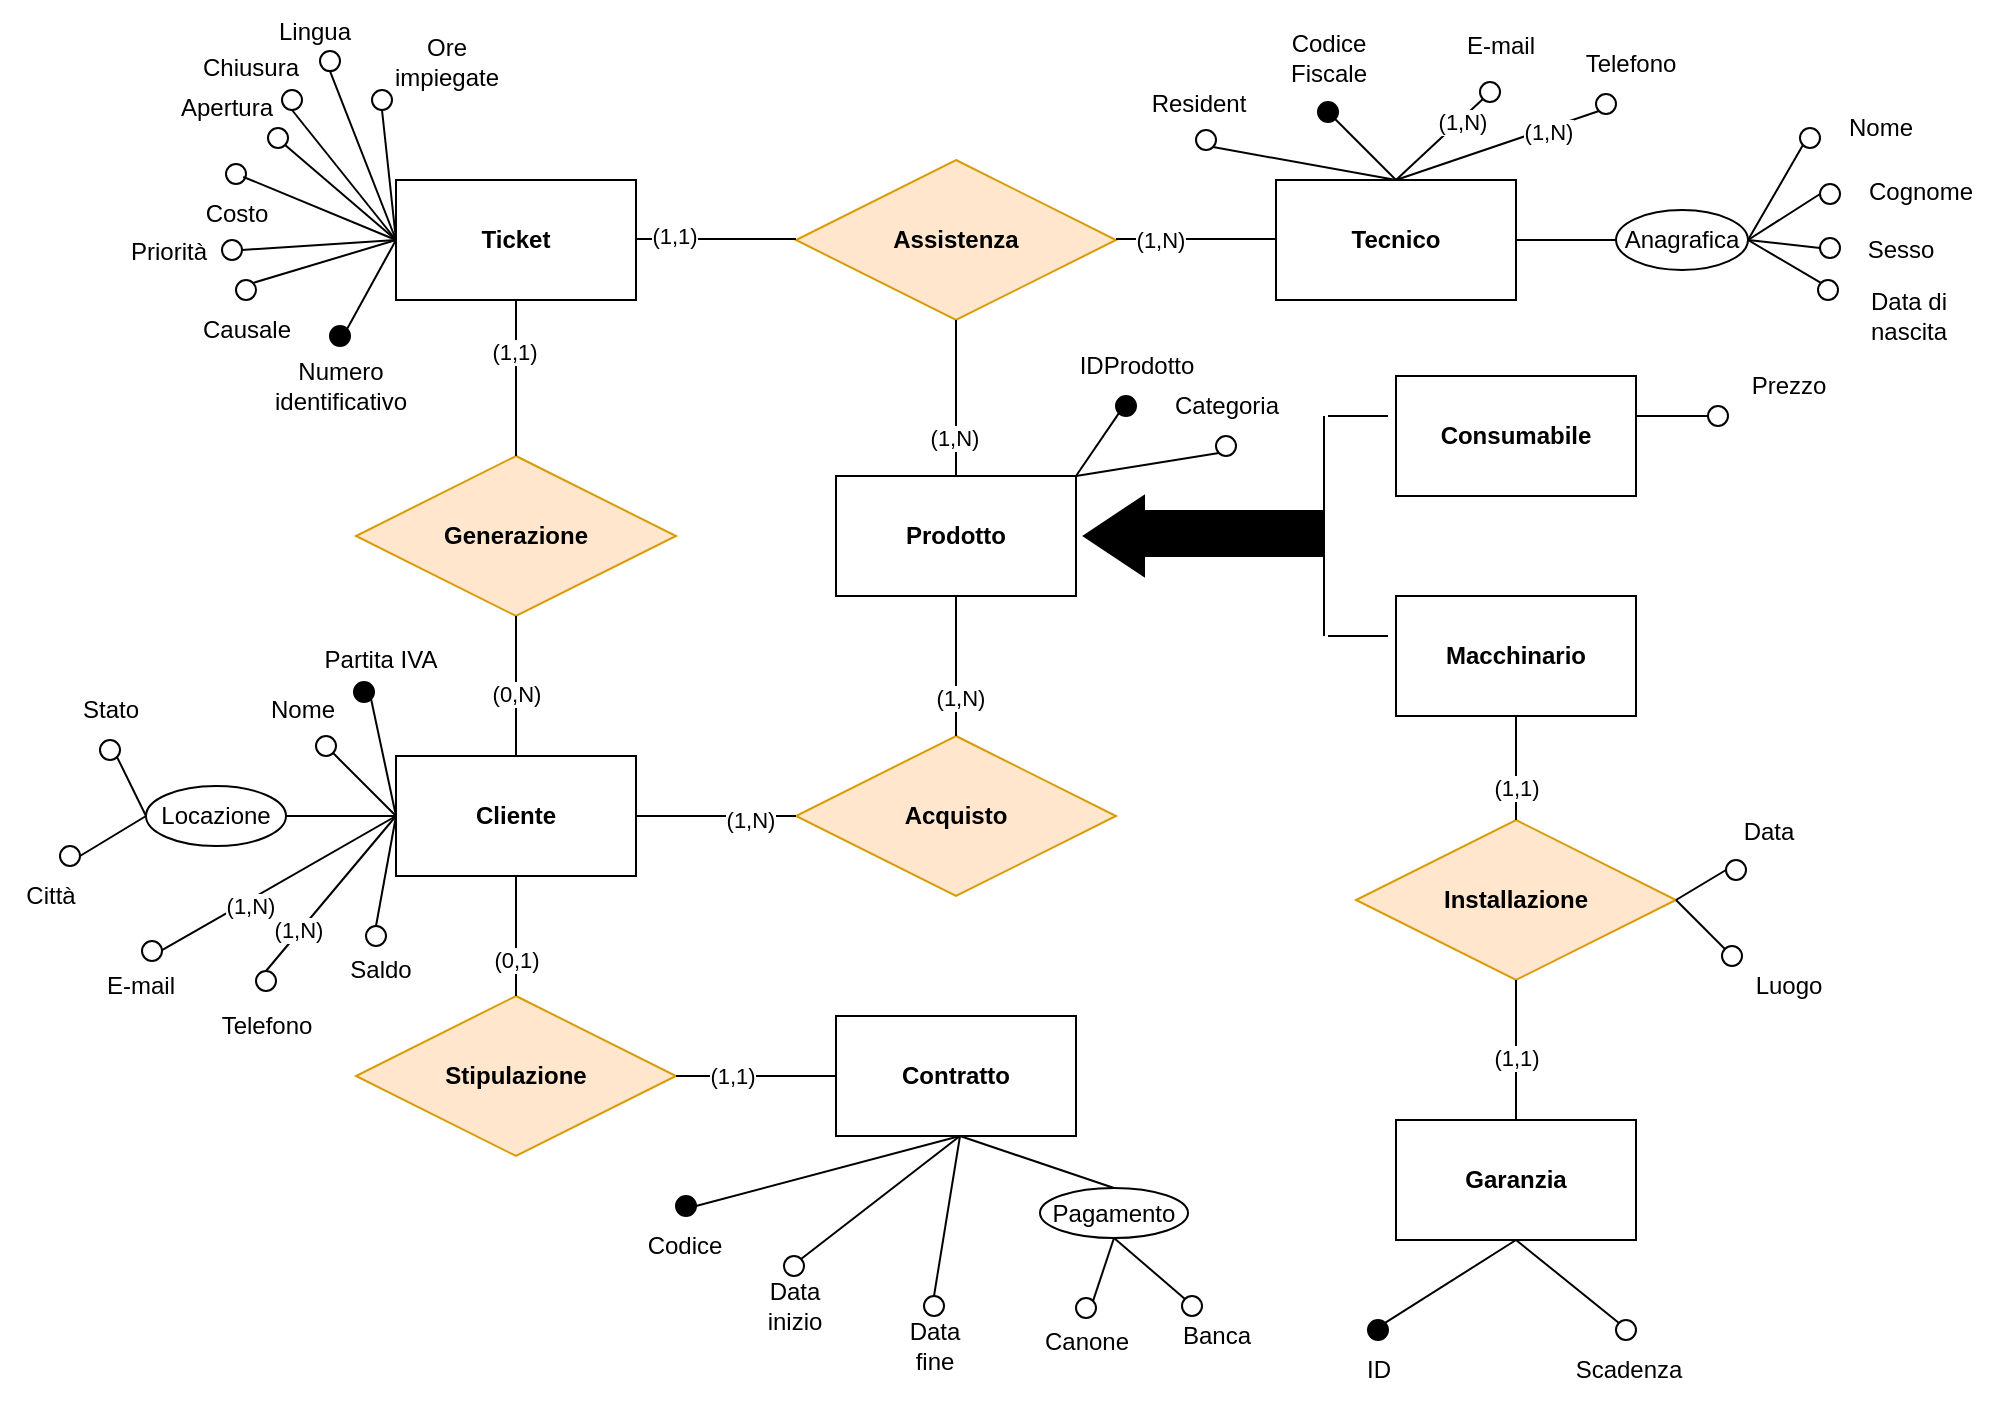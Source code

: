 <mxfile version="20.2.3" type="device"><diagram id="WCkFKTcD8QJV4buG_M0Y" name="Pagina-1"><mxGraphModel dx="830" dy="513" grid="1" gridSize="10" guides="1" tooltips="1" connect="1" arrows="1" fold="1" page="1" pageScale="1" pageWidth="827" pageHeight="1169" math="0" shadow="0"><root><mxCell id="0"/><mxCell id="1" parent="0"/><mxCell id="jaDOFw0nCV8TzY5Cph0E-1" value="&lt;b&gt;Contratto&lt;/b&gt;" style="rounded=0;whiteSpace=wrap;html=1;" parent="1" vertex="1"><mxGeometry x="428" y="528" width="120" height="60" as="geometry"/></mxCell><mxCell id="jaDOFw0nCV8TzY5Cph0E-2" value="&lt;b&gt;Cliente&lt;/b&gt;" style="rounded=0;whiteSpace=wrap;html=1;" parent="1" vertex="1"><mxGeometry x="208" y="398" width="120" height="60" as="geometry"/></mxCell><mxCell id="jaDOFw0nCV8TzY5Cph0E-3" value="&lt;b&gt;Ticket&lt;/b&gt;" style="rounded=0;whiteSpace=wrap;html=1;" parent="1" vertex="1"><mxGeometry x="208" y="110" width="120" height="60" as="geometry"/></mxCell><mxCell id="jaDOFw0nCV8TzY5Cph0E-4" value="&lt;b&gt;Tecnico&lt;/b&gt;" style="rounded=0;whiteSpace=wrap;html=1;" parent="1" vertex="1"><mxGeometry x="648" y="110" width="120" height="60" as="geometry"/></mxCell><mxCell id="jaDOFw0nCV8TzY5Cph0E-5" value="&lt;b&gt;Stipulazione&lt;/b&gt;" style="rhombus;whiteSpace=wrap;html=1;fillColor=#ffe6cc;strokeColor=#d79b00;" parent="1" vertex="1"><mxGeometry x="188" y="518" width="160" height="80" as="geometry"/></mxCell><mxCell id="jaDOFw0nCV8TzY5Cph0E-6" value="&lt;b&gt;Generazione&lt;/b&gt;" style="rhombus;whiteSpace=wrap;html=1;fillColor=#ffe6cc;strokeColor=#d79b00;" parent="1" vertex="1"><mxGeometry x="188" y="248" width="160" height="80" as="geometry"/></mxCell><mxCell id="jaDOFw0nCV8TzY5Cph0E-7" value="" style="endArrow=none;html=1;rounded=0;exitX=0.5;exitY=0;exitDx=0;exitDy=0;entryX=0.5;entryY=1;entryDx=0;entryDy=0;" parent="1" source="jaDOFw0nCV8TzY5Cph0E-2" target="jaDOFw0nCV8TzY5Cph0E-6" edge="1"><mxGeometry width="50" height="50" relative="1" as="geometry"><mxPoint x="267.5" y="388" as="sourcePoint"/><mxPoint x="267.5" y="338" as="targetPoint"/></mxGeometry></mxCell><mxCell id="-6jxkSD3KiREKFxEEnWQ-5" value="(0,N)" style="edgeLabel;html=1;align=center;verticalAlign=middle;resizable=0;points=[];" parent="jaDOFw0nCV8TzY5Cph0E-7" vertex="1" connectable="0"><mxGeometry x="-0.469" y="2" relative="1" as="geometry"><mxPoint x="2" y="-13" as="offset"/></mxGeometry></mxCell><mxCell id="jaDOFw0nCV8TzY5Cph0E-8" value="&lt;b&gt;Assistenza&lt;/b&gt;" style="rhombus;whiteSpace=wrap;html=1;fillColor=#ffe6cc;strokeColor=#d79b00;" parent="1" vertex="1"><mxGeometry x="408" y="100" width="160" height="80" as="geometry"/></mxCell><mxCell id="jaDOFw0nCV8TzY5Cph0E-9" value="" style="endArrow=none;html=1;rounded=0;" parent="1" edge="1"><mxGeometry width="50" height="50" relative="1" as="geometry"><mxPoint x="328" y="139.5" as="sourcePoint"/><mxPoint x="408" y="139.5" as="targetPoint"/></mxGeometry></mxCell><mxCell id="-6jxkSD3KiREKFxEEnWQ-7" value="(1,1)" style="edgeLabel;html=1;align=center;verticalAlign=middle;resizable=0;points=[];" parent="jaDOFw0nCV8TzY5Cph0E-9" vertex="1" connectable="0"><mxGeometry x="-0.525" y="2" relative="1" as="geometry"><mxPoint as="offset"/></mxGeometry></mxCell><mxCell id="jaDOFw0nCV8TzY5Cph0E-10" value="" style="endArrow=none;html=1;rounded=0;" parent="1" edge="1"><mxGeometry width="50" height="50" relative="1" as="geometry"><mxPoint x="568" y="139.5" as="sourcePoint"/><mxPoint x="648" y="139.5" as="targetPoint"/></mxGeometry></mxCell><mxCell id="-6jxkSD3KiREKFxEEnWQ-8" value="(1,N)" style="edgeLabel;html=1;align=center;verticalAlign=middle;resizable=0;points=[];" parent="jaDOFw0nCV8TzY5Cph0E-10" vertex="1" connectable="0"><mxGeometry x="-0.45" relative="1" as="geometry"><mxPoint as="offset"/></mxGeometry></mxCell><mxCell id="jaDOFw0nCV8TzY5Cph0E-11" value="&lt;b&gt;Prodotto&lt;/b&gt;" style="rounded=0;whiteSpace=wrap;html=1;" parent="1" vertex="1"><mxGeometry x="428" y="258" width="120" height="60" as="geometry"/></mxCell><mxCell id="jaDOFw0nCV8TzY5Cph0E-12" value="" style="endArrow=none;html=1;rounded=0;entryX=0.5;entryY=1;entryDx=0;entryDy=0;exitX=0.5;exitY=0;exitDx=0;exitDy=0;" parent="1" source="jaDOFw0nCV8TzY5Cph0E-6" target="jaDOFw0nCV8TzY5Cph0E-3" edge="1"><mxGeometry width="50" height="50" relative="1" as="geometry"><mxPoint x="478" y="298" as="sourcePoint"/><mxPoint x="528" y="248" as="targetPoint"/></mxGeometry></mxCell><mxCell id="-6jxkSD3KiREKFxEEnWQ-6" value="(1,1)" style="edgeLabel;html=1;align=center;verticalAlign=middle;resizable=0;points=[];" parent="jaDOFw0nCV8TzY5Cph0E-12" vertex="1" connectable="0"><mxGeometry x="0.349" y="1" relative="1" as="geometry"><mxPoint as="offset"/></mxGeometry></mxCell><mxCell id="jaDOFw0nCV8TzY5Cph0E-13" value="&lt;b&gt;Acquisto&lt;/b&gt;" style="rhombus;whiteSpace=wrap;html=1;fillColor=#ffe6cc;strokeColor=#d79b00;" parent="1" vertex="1"><mxGeometry x="408" y="388" width="160" height="80" as="geometry"/></mxCell><mxCell id="jaDOFw0nCV8TzY5Cph0E-14" value="" style="endArrow=none;html=1;rounded=0;exitX=0.5;exitY=1;exitDx=0;exitDy=0;entryX=0.5;entryY=0;entryDx=0;entryDy=0;" parent="1" source="jaDOFw0nCV8TzY5Cph0E-2" target="jaDOFw0nCV8TzY5Cph0E-5" edge="1"><mxGeometry width="50" height="50" relative="1" as="geometry"><mxPoint x="478" y="438" as="sourcePoint"/><mxPoint x="528" y="388" as="targetPoint"/></mxGeometry></mxCell><mxCell id="-6jxkSD3KiREKFxEEnWQ-3" value="(0,1)" style="edgeLabel;html=1;align=center;verticalAlign=middle;resizable=0;points=[];" parent="jaDOFw0nCV8TzY5Cph0E-14" vertex="1" connectable="0"><mxGeometry x="0.613" relative="1" as="geometry"><mxPoint y="-7" as="offset"/></mxGeometry></mxCell><mxCell id="jaDOFw0nCV8TzY5Cph0E-15" value="" style="endArrow=none;html=1;rounded=0;entryX=0.5;entryY=1;entryDx=0;entryDy=0;exitX=0.5;exitY=0;exitDx=0;exitDy=0;" parent="1" source="jaDOFw0nCV8TzY5Cph0E-13" target="jaDOFw0nCV8TzY5Cph0E-11" edge="1"><mxGeometry width="50" height="50" relative="1" as="geometry"><mxPoint x="478" y="408" as="sourcePoint"/><mxPoint x="528" y="358" as="targetPoint"/></mxGeometry></mxCell><mxCell id="-6jxkSD3KiREKFxEEnWQ-2" value="(1,N)" style="edgeLabel;html=1;align=center;verticalAlign=middle;resizable=0;points=[];" parent="jaDOFw0nCV8TzY5Cph0E-15" vertex="1" connectable="0"><mxGeometry x="-0.44" y="-2" relative="1" as="geometry"><mxPoint as="offset"/></mxGeometry></mxCell><mxCell id="jaDOFw0nCV8TzY5Cph0E-16" value="" style="endArrow=none;html=1;rounded=0;entryX=1;entryY=0.5;entryDx=0;entryDy=0;exitX=0;exitY=0.5;exitDx=0;exitDy=0;" parent="1" source="jaDOFw0nCV8TzY5Cph0E-13" target="jaDOFw0nCV8TzY5Cph0E-2" edge="1"><mxGeometry width="50" height="50" relative="1" as="geometry"><mxPoint x="488" y="418" as="sourcePoint"/><mxPoint x="538" y="368" as="targetPoint"/></mxGeometry></mxCell><mxCell id="-6jxkSD3KiREKFxEEnWQ-1" value="(1,N)" style="edgeLabel;html=1;align=center;verticalAlign=middle;resizable=0;points=[];" parent="jaDOFw0nCV8TzY5Cph0E-16" vertex="1" connectable="0"><mxGeometry x="-0.425" y="2" relative="1" as="geometry"><mxPoint as="offset"/></mxGeometry></mxCell><mxCell id="jaDOFw0nCV8TzY5Cph0E-17" value="" style="endArrow=none;html=1;rounded=0;exitX=1;exitY=0.5;exitDx=0;exitDy=0;entryX=0;entryY=0.5;entryDx=0;entryDy=0;" parent="1" source="jaDOFw0nCV8TzY5Cph0E-5" target="jaDOFw0nCV8TzY5Cph0E-1" edge="1"><mxGeometry width="50" height="50" relative="1" as="geometry"><mxPoint x="488" y="418" as="sourcePoint"/><mxPoint x="538" y="368" as="targetPoint"/></mxGeometry></mxCell><mxCell id="-6jxkSD3KiREKFxEEnWQ-4" value="(1,1)" style="edgeLabel;html=1;align=center;verticalAlign=middle;resizable=0;points=[];" parent="jaDOFw0nCV8TzY5Cph0E-17" vertex="1" connectable="0"><mxGeometry x="-0.7" relative="1" as="geometry"><mxPoint x="16" as="offset"/></mxGeometry></mxCell><mxCell id="jaDOFw0nCV8TzY5Cph0E-18" value="" style="endArrow=none;html=1;rounded=0;entryX=0.5;entryY=1;entryDx=0;entryDy=0;exitX=0.5;exitY=0;exitDx=0;exitDy=0;" parent="1" source="jaDOFw0nCV8TzY5Cph0E-11" target="jaDOFw0nCV8TzY5Cph0E-8" edge="1"><mxGeometry width="50" height="50" relative="1" as="geometry"><mxPoint x="638" y="358" as="sourcePoint"/><mxPoint x="638" y="288" as="targetPoint"/></mxGeometry></mxCell><mxCell id="-6jxkSD3KiREKFxEEnWQ-9" value="(1,N)" style="edgeLabel;html=1;align=center;verticalAlign=middle;resizable=0;points=[];" parent="jaDOFw0nCV8TzY5Cph0E-18" vertex="1" connectable="0"><mxGeometry x="-0.497" y="1" relative="1" as="geometry"><mxPoint as="offset"/></mxGeometry></mxCell><mxCell id="jaDOFw0nCV8TzY5Cph0E-19" value="" style="endArrow=none;html=1;rounded=0;exitX=0;exitY=1;exitDx=0;exitDy=0;entryX=1;entryY=0;entryDx=0;entryDy=0;" parent="1" source="jaDOFw0nCV8TzY5Cph0E-21" target="jaDOFw0nCV8TzY5Cph0E-11" edge="1"><mxGeometry width="50" height="50" relative="1" as="geometry"><mxPoint x="694" y="418" as="sourcePoint"/><mxPoint x="488" y="258" as="targetPoint"/></mxGeometry></mxCell><mxCell id="jaDOFw0nCV8TzY5Cph0E-20" value="" style="ellipse;whiteSpace=wrap;html=1;aspect=fixed;" parent="1" vertex="1"><mxGeometry x="618" y="238" width="10" height="10" as="geometry"/></mxCell><mxCell id="jaDOFw0nCV8TzY5Cph0E-21" value="" style="ellipse;whiteSpace=wrap;html=1;aspect=fixed;fillColor=#000000;" parent="1" vertex="1"><mxGeometry x="568" y="218" width="10" height="10" as="geometry"/></mxCell><mxCell id="jaDOFw0nCV8TzY5Cph0E-22" value="" style="endArrow=none;html=1;rounded=0;entryX=1;entryY=0;entryDx=0;entryDy=0;exitX=0;exitY=1;exitDx=0;exitDy=0;" parent="1" source="jaDOFw0nCV8TzY5Cph0E-20" target="jaDOFw0nCV8TzY5Cph0E-11" edge="1"><mxGeometry width="50" height="50" relative="1" as="geometry"><mxPoint x="535.464" y="236.536" as="sourcePoint"/><mxPoint x="492" y="268" as="targetPoint"/></mxGeometry></mxCell><mxCell id="jaDOFw0nCV8TzY5Cph0E-23" value="IDProdotto" style="text;html=1;align=center;verticalAlign=middle;resizable=0;points=[];autosize=1;strokeColor=none;fillColor=none;" parent="1" vertex="1"><mxGeometry x="538" y="188" width="80" height="30" as="geometry"/></mxCell><mxCell id="jaDOFw0nCV8TzY5Cph0E-24" value="Categoria" style="text;html=1;align=center;verticalAlign=middle;resizable=0;points=[];autosize=1;strokeColor=none;fillColor=none;" parent="1" vertex="1"><mxGeometry x="583" y="208" width="80" height="30" as="geometry"/></mxCell><mxCell id="jaDOFw0nCV8TzY5Cph0E-25" value="" style="triangle;whiteSpace=wrap;html=1;fillColor=#000000;rotation=-180;" parent="1" vertex="1"><mxGeometry x="552" y="268" width="30" height="40" as="geometry"/></mxCell><mxCell id="jaDOFw0nCV8TzY5Cph0E-26" value="" style="rounded=0;whiteSpace=wrap;html=1;fillColor=#000000;" parent="1" vertex="1"><mxGeometry x="582" y="275.5" width="90" height="22.5" as="geometry"/></mxCell><mxCell id="jaDOFw0nCV8TzY5Cph0E-29" value="" style="endArrow=none;html=1;rounded=0;" parent="1" edge="1"><mxGeometry width="50" height="50" relative="1" as="geometry"><mxPoint x="672" y="338" as="sourcePoint"/><mxPoint x="672" y="228" as="targetPoint"/></mxGeometry></mxCell><mxCell id="jaDOFw0nCV8TzY5Cph0E-30" value="" style="endArrow=none;html=1;rounded=0;entryX=0;entryY=0.5;entryDx=0;entryDy=0;" parent="1" edge="1"><mxGeometry width="50" height="50" relative="1" as="geometry"><mxPoint x="674" y="338" as="sourcePoint"/><mxPoint x="704" y="338" as="targetPoint"/></mxGeometry></mxCell><mxCell id="jaDOFw0nCV8TzY5Cph0E-31" value="" style="endArrow=none;html=1;rounded=0;entryX=0;entryY=0.5;entryDx=0;entryDy=0;" parent="1" edge="1"><mxGeometry width="50" height="50" relative="1" as="geometry"><mxPoint x="674" y="228" as="sourcePoint"/><mxPoint x="704" y="228" as="targetPoint"/></mxGeometry></mxCell><mxCell id="jaDOFw0nCV8TzY5Cph0E-32" value="" style="ellipse;whiteSpace=wrap;html=1;aspect=fixed;" parent="1" vertex="1"><mxGeometry x="864" y="223" width="10" height="10" as="geometry"/></mxCell><mxCell id="jaDOFw0nCV8TzY5Cph0E-33" value="" style="endArrow=none;html=1;rounded=0;entryX=0;entryY=0.5;entryDx=0;entryDy=0;exitX=1;exitY=0.5;exitDx=0;exitDy=0;" parent="1" target="jaDOFw0nCV8TzY5Cph0E-32" edge="1"><mxGeometry width="50" height="50" relative="1" as="geometry"><mxPoint x="820" y="228" as="sourcePoint"/><mxPoint x="744" y="368" as="targetPoint"/></mxGeometry></mxCell><mxCell id="jaDOFw0nCV8TzY5Cph0E-34" value="Prezzo" style="text;html=1;align=center;verticalAlign=middle;resizable=0;points=[];autosize=1;strokeColor=none;fillColor=none;" parent="1" vertex="1"><mxGeometry x="874" y="198" width="60" height="30" as="geometry"/></mxCell><mxCell id="jaDOFw0nCV8TzY5Cph0E-35" value="&lt;b&gt;Macchinario&lt;/b&gt;" style="rounded=0;whiteSpace=wrap;html=1;" parent="1" vertex="1"><mxGeometry x="708" y="318" width="120" height="60" as="geometry"/></mxCell><mxCell id="jaDOFw0nCV8TzY5Cph0E-36" value="&lt;b&gt;Consumabile&lt;/b&gt;" style="rounded=0;whiteSpace=wrap;html=1;" parent="1" vertex="1"><mxGeometry x="708" y="208" width="120" height="60" as="geometry"/></mxCell><mxCell id="jaDOFw0nCV8TzY5Cph0E-37" value="&lt;b&gt;Installazione&lt;/b&gt;" style="rhombus;whiteSpace=wrap;html=1;fillColor=#ffe6cc;strokeColor=#d79b00;" parent="1" vertex="1"><mxGeometry x="688" y="430" width="160" height="80" as="geometry"/></mxCell><mxCell id="jaDOFw0nCV8TzY5Cph0E-38" value="" style="endArrow=none;html=1;rounded=0;entryX=0.5;entryY=1;entryDx=0;entryDy=0;exitX=0.5;exitY=0;exitDx=0;exitDy=0;" parent="1" source="jaDOFw0nCV8TzY5Cph0E-37" target="jaDOFw0nCV8TzY5Cph0E-35" edge="1"><mxGeometry width="50" height="50" relative="1" as="geometry"><mxPoint x="480" y="410" as="sourcePoint"/><mxPoint x="530" y="360" as="targetPoint"/></mxGeometry></mxCell><mxCell id="-6jxkSD3KiREKFxEEnWQ-10" value="(1,1)" style="edgeLabel;html=1;align=center;verticalAlign=middle;resizable=0;points=[];" parent="jaDOFw0nCV8TzY5Cph0E-38" vertex="1" connectable="0"><mxGeometry x="-0.554" y="1" relative="1" as="geometry"><mxPoint x="1" y="-5" as="offset"/></mxGeometry></mxCell><mxCell id="jaDOFw0nCV8TzY5Cph0E-39" value="&lt;b&gt;Garanzia&lt;/b&gt;" style="rounded=0;whiteSpace=wrap;html=1;" parent="1" vertex="1"><mxGeometry x="708" y="580" width="120" height="60" as="geometry"/></mxCell><mxCell id="jaDOFw0nCV8TzY5Cph0E-40" value="" style="endArrow=none;html=1;rounded=0;entryX=0.5;entryY=1;entryDx=0;entryDy=0;exitX=0.5;exitY=0;exitDx=0;exitDy=0;" parent="1" source="jaDOFw0nCV8TzY5Cph0E-39" target="jaDOFw0nCV8TzY5Cph0E-37" edge="1"><mxGeometry width="50" height="50" relative="1" as="geometry"><mxPoint x="778" y="440" as="sourcePoint"/><mxPoint x="778" y="388" as="targetPoint"/></mxGeometry></mxCell><mxCell id="-6jxkSD3KiREKFxEEnWQ-11" value="(1,1)" style="edgeLabel;html=1;align=center;verticalAlign=middle;resizable=0;points=[];" parent="jaDOFw0nCV8TzY5Cph0E-40" vertex="1" connectable="0"><mxGeometry x="-0.383" y="2" relative="1" as="geometry"><mxPoint x="2" y="-10" as="offset"/></mxGeometry></mxCell><mxCell id="jaDOFw0nCV8TzY5Cph0E-41" value="Scadenza" style="text;html=1;align=center;verticalAlign=middle;resizable=0;points=[];autosize=1;strokeColor=none;fillColor=none;" parent="1" vertex="1"><mxGeometry x="784" y="690" width="80" height="30" as="geometry"/></mxCell><mxCell id="jaDOFw0nCV8TzY5Cph0E-42" value="" style="ellipse;whiteSpace=wrap;html=1;aspect=fixed;" parent="1" vertex="1"><mxGeometry x="818" y="680" width="10" height="10" as="geometry"/></mxCell><mxCell id="jaDOFw0nCV8TzY5Cph0E-43" value="" style="ellipse;whiteSpace=wrap;html=1;aspect=fixed;strokeColor=#000000;fillColor=#000000;" parent="1" vertex="1"><mxGeometry x="694" y="680" width="10" height="10" as="geometry"/></mxCell><mxCell id="jaDOFw0nCV8TzY5Cph0E-44" value="ID" style="text;html=1;align=center;verticalAlign=middle;resizable=0;points=[];autosize=1;strokeColor=none;fillColor=none;" parent="1" vertex="1"><mxGeometry x="679" y="690" width="40" height="30" as="geometry"/></mxCell><mxCell id="jaDOFw0nCV8TzY5Cph0E-45" value="" style="endArrow=none;html=1;rounded=0;entryX=0.5;entryY=1;entryDx=0;entryDy=0;exitX=1;exitY=0;exitDx=0;exitDy=0;" parent="1" source="jaDOFw0nCV8TzY5Cph0E-43" target="jaDOFw0nCV8TzY5Cph0E-39" edge="1"><mxGeometry width="50" height="50" relative="1" as="geometry"><mxPoint x="480" y="680" as="sourcePoint"/><mxPoint x="530" y="630" as="targetPoint"/></mxGeometry></mxCell><mxCell id="jaDOFw0nCV8TzY5Cph0E-46" value="" style="endArrow=none;html=1;rounded=0;entryX=0;entryY=0;entryDx=0;entryDy=0;exitX=0.5;exitY=1;exitDx=0;exitDy=0;" parent="1" source="jaDOFw0nCV8TzY5Cph0E-39" target="jaDOFw0nCV8TzY5Cph0E-42" edge="1"><mxGeometry width="50" height="50" relative="1" as="geometry"><mxPoint x="712.536" y="691.464" as="sourcePoint"/><mxPoint x="778" y="650" as="targetPoint"/></mxGeometry></mxCell><mxCell id="jaDOFw0nCV8TzY5Cph0E-47" value="" style="ellipse;whiteSpace=wrap;html=1;aspect=fixed;" parent="1" vertex="1"><mxGeometry x="873" y="450" width="10" height="10" as="geometry"/></mxCell><mxCell id="jaDOFw0nCV8TzY5Cph0E-48" value="Data" style="text;html=1;align=center;verticalAlign=middle;resizable=0;points=[];autosize=1;strokeColor=none;fillColor=none;" parent="1" vertex="1"><mxGeometry x="869" y="421" width="50" height="30" as="geometry"/></mxCell><mxCell id="jaDOFw0nCV8TzY5Cph0E-49" value="" style="ellipse;whiteSpace=wrap;html=1;aspect=fixed;" parent="1" vertex="1"><mxGeometry x="871" y="493" width="10" height="10" as="geometry"/></mxCell><mxCell id="jaDOFw0nCV8TzY5Cph0E-50" value="Luogo" style="text;html=1;align=center;verticalAlign=middle;resizable=0;points=[];autosize=1;strokeColor=none;fillColor=none;" parent="1" vertex="1"><mxGeometry x="874" y="498" width="60" height="30" as="geometry"/></mxCell><mxCell id="jaDOFw0nCV8TzY5Cph0E-51" value="" style="endArrow=none;html=1;rounded=0;entryX=1;entryY=0.5;entryDx=0;entryDy=0;exitX=0;exitY=0.5;exitDx=0;exitDy=0;" parent="1" source="jaDOFw0nCV8TzY5Cph0E-47" target="jaDOFw0nCV8TzY5Cph0E-37" edge="1"><mxGeometry width="50" height="50" relative="1" as="geometry"><mxPoint x="490" y="560" as="sourcePoint"/><mxPoint x="540" y="510" as="targetPoint"/></mxGeometry></mxCell><mxCell id="jaDOFw0nCV8TzY5Cph0E-52" value="" style="endArrow=none;html=1;rounded=0;entryX=1;entryY=0.5;entryDx=0;entryDy=0;exitX=0;exitY=0;exitDx=0;exitDy=0;" parent="1" source="jaDOFw0nCV8TzY5Cph0E-49" target="jaDOFw0nCV8TzY5Cph0E-37" edge="1"><mxGeometry width="50" height="50" relative="1" as="geometry"><mxPoint x="883" y="465" as="sourcePoint"/><mxPoint x="858" y="480" as="targetPoint"/></mxGeometry></mxCell><mxCell id="jaDOFw0nCV8TzY5Cph0E-53" value="" style="ellipse;whiteSpace=wrap;html=1;aspect=fixed;fillColor=#000000;" parent="1" vertex="1"><mxGeometry x="669" y="71" width="10" height="10" as="geometry"/></mxCell><mxCell id="jaDOFw0nCV8TzY5Cph0E-54" value="" style="ellipse;whiteSpace=wrap;html=1;aspect=fixed;" parent="1" vertex="1"><mxGeometry x="910" y="84" width="10" height="10" as="geometry"/></mxCell><mxCell id="jaDOFw0nCV8TzY5Cph0E-55" value="" style="ellipse;whiteSpace=wrap;html=1;aspect=fixed;" parent="1" vertex="1"><mxGeometry x="920" y="112" width="10" height="10" as="geometry"/></mxCell><mxCell id="jaDOFw0nCV8TzY5Cph0E-56" value="Codice&lt;br&gt;Fiscale" style="text;html=1;align=center;verticalAlign=middle;resizable=0;points=[];autosize=1;strokeColor=none;fillColor=none;" parent="1" vertex="1"><mxGeometry x="644" y="29" width="60" height="40" as="geometry"/></mxCell><mxCell id="jaDOFw0nCV8TzY5Cph0E-57" value="Nome" style="text;html=1;align=center;verticalAlign=middle;resizable=0;points=[];autosize=1;strokeColor=none;fillColor=none;" parent="1" vertex="1"><mxGeometry x="920" y="69" width="60" height="30" as="geometry"/></mxCell><mxCell id="jaDOFw0nCV8TzY5Cph0E-58" value="Anagrafica" style="ellipse;whiteSpace=wrap;html=1;" parent="1" vertex="1"><mxGeometry x="818" y="125" width="66" height="30" as="geometry"/></mxCell><mxCell id="jaDOFw0nCV8TzY5Cph0E-59" value="Cognome" style="text;html=1;align=center;verticalAlign=middle;resizable=0;points=[];autosize=1;strokeColor=none;fillColor=none;" parent="1" vertex="1"><mxGeometry x="930" y="101" width="80" height="30" as="geometry"/></mxCell><mxCell id="jaDOFw0nCV8TzY5Cph0E-60" value="Sesso" style="text;html=1;align=center;verticalAlign=middle;resizable=0;points=[];autosize=1;strokeColor=none;fillColor=none;" parent="1" vertex="1"><mxGeometry x="930" y="130" width="60" height="30" as="geometry"/></mxCell><mxCell id="jaDOFw0nCV8TzY5Cph0E-61" value="" style="ellipse;whiteSpace=wrap;html=1;aspect=fixed;" parent="1" vertex="1"><mxGeometry x="920" y="139" width="10" height="10" as="geometry"/></mxCell><mxCell id="jaDOFw0nCV8TzY5Cph0E-62" value="" style="ellipse;whiteSpace=wrap;html=1;aspect=fixed;" parent="1" vertex="1"><mxGeometry x="919" y="160" width="10" height="10" as="geometry"/></mxCell><mxCell id="jaDOFw0nCV8TzY5Cph0E-63" value="Data di&lt;br&gt;nascita" style="text;html=1;align=center;verticalAlign=middle;resizable=0;points=[];autosize=1;strokeColor=none;fillColor=none;" parent="1" vertex="1"><mxGeometry x="934" y="158" width="60" height="40" as="geometry"/></mxCell><mxCell id="jaDOFw0nCV8TzY5Cph0E-64" value="" style="ellipse;whiteSpace=wrap;html=1;aspect=fixed;" parent="1" vertex="1"><mxGeometry x="608" y="85" width="10" height="10" as="geometry"/></mxCell><mxCell id="jaDOFw0nCV8TzY5Cph0E-65" value="Resident" style="text;html=1;align=center;verticalAlign=middle;resizable=0;points=[];autosize=1;strokeColor=none;fillColor=none;" parent="1" vertex="1"><mxGeometry x="574" y="57" width="70" height="30" as="geometry"/></mxCell><mxCell id="jaDOFw0nCV8TzY5Cph0E-70" value="" style="ellipse;whiteSpace=wrap;html=1;aspect=fixed;" parent="1" vertex="1"><mxGeometry x="750" y="61" width="10" height="10" as="geometry"/></mxCell><mxCell id="jaDOFw0nCV8TzY5Cph0E-71" value="E-mail" style="text;html=1;align=center;verticalAlign=middle;resizable=0;points=[];autosize=1;strokeColor=none;fillColor=none;" parent="1" vertex="1"><mxGeometry x="730" y="28" width="60" height="30" as="geometry"/></mxCell><mxCell id="jaDOFw0nCV8TzY5Cph0E-73" value="Telefono" style="text;html=1;align=center;verticalAlign=middle;resizable=0;points=[];autosize=1;strokeColor=none;fillColor=none;" parent="1" vertex="1"><mxGeometry x="790" y="36.55" width="70" height="30" as="geometry"/></mxCell><mxCell id="jaDOFw0nCV8TzY5Cph0E-76" value="" style="ellipse;whiteSpace=wrap;html=1;aspect=fixed;" parent="1" vertex="1"><mxGeometry x="808" y="67" width="10" height="10" as="geometry"/></mxCell><mxCell id="jaDOFw0nCV8TzY5Cph0E-77" value="" style="endArrow=none;html=1;rounded=0;entryX=1;entryY=1;entryDx=0;entryDy=0;exitX=0.5;exitY=0;exitDx=0;exitDy=0;" parent="1" source="jaDOFw0nCV8TzY5Cph0E-4" target="jaDOFw0nCV8TzY5Cph0E-64" edge="1"><mxGeometry width="50" height="50" relative="1" as="geometry"><mxPoint x="760" y="250" as="sourcePoint"/><mxPoint x="810" y="200" as="targetPoint"/></mxGeometry></mxCell><mxCell id="jaDOFw0nCV8TzY5Cph0E-78" value="" style="endArrow=none;html=1;rounded=0;entryX=1;entryY=1;entryDx=0;entryDy=0;exitX=0.5;exitY=0;exitDx=0;exitDy=0;" parent="1" source="jaDOFw0nCV8TzY5Cph0E-4" target="jaDOFw0nCV8TzY5Cph0E-53" edge="1"><mxGeometry width="50" height="50" relative="1" as="geometry"><mxPoint x="760" y="250" as="sourcePoint"/><mxPoint x="810" y="200" as="targetPoint"/></mxGeometry></mxCell><mxCell id="jaDOFw0nCV8TzY5Cph0E-79" value="" style="endArrow=none;html=1;rounded=0;entryX=0;entryY=1;entryDx=0;entryDy=0;exitX=0.5;exitY=0;exitDx=0;exitDy=0;" parent="1" source="jaDOFw0nCV8TzY5Cph0E-4" target="jaDOFw0nCV8TzY5Cph0E-70" edge="1"><mxGeometry width="50" height="50" relative="1" as="geometry"><mxPoint x="718" y="120" as="sourcePoint"/><mxPoint x="687.536" y="89.536" as="targetPoint"/></mxGeometry></mxCell><mxCell id="jaDOFw0nCV8TzY5Cph0E-86" value="(1,N)" style="edgeLabel;html=1;align=center;verticalAlign=middle;resizable=0;points=[];" parent="jaDOFw0nCV8TzY5Cph0E-79" vertex="1" connectable="0"><mxGeometry x="0.469" y="-1" relative="1" as="geometry"><mxPoint as="offset"/></mxGeometry></mxCell><mxCell id="jaDOFw0nCV8TzY5Cph0E-80" value="" style="endArrow=none;html=1;rounded=0;entryX=0;entryY=1;entryDx=0;entryDy=0;exitX=0.5;exitY=0;exitDx=0;exitDy=0;" parent="1" source="jaDOFw0nCV8TzY5Cph0E-4" target="jaDOFw0nCV8TzY5Cph0E-76" edge="1"><mxGeometry width="50" height="50" relative="1" as="geometry"><mxPoint x="718" y="120" as="sourcePoint"/><mxPoint x="761.464" y="79.536" as="targetPoint"/></mxGeometry></mxCell><mxCell id="jaDOFw0nCV8TzY5Cph0E-87" value="(1,N)" style="edgeLabel;html=1;align=center;verticalAlign=middle;resizable=0;points=[];" parent="jaDOFw0nCV8TzY5Cph0E-80" vertex="1" connectable="0"><mxGeometry x="0.484" relative="1" as="geometry"><mxPoint y="1" as="offset"/></mxGeometry></mxCell><mxCell id="jaDOFw0nCV8TzY5Cph0E-81" value="" style="endArrow=none;html=1;rounded=0;entryX=0;entryY=0.5;entryDx=0;entryDy=0;exitX=1;exitY=0.5;exitDx=0;exitDy=0;" parent="1" source="jaDOFw0nCV8TzY5Cph0E-4" target="jaDOFw0nCV8TzY5Cph0E-58" edge="1"><mxGeometry width="50" height="50" relative="1" as="geometry"><mxPoint x="718" y="120" as="sourcePoint"/><mxPoint x="819.464" y="85.536" as="targetPoint"/></mxGeometry></mxCell><mxCell id="jaDOFw0nCV8TzY5Cph0E-82" value="" style="endArrow=none;html=1;rounded=0;entryX=0;entryY=1;entryDx=0;entryDy=0;exitX=1;exitY=0.5;exitDx=0;exitDy=0;" parent="1" source="jaDOFw0nCV8TzY5Cph0E-58" target="jaDOFw0nCV8TzY5Cph0E-54" edge="1"><mxGeometry width="50" height="50" relative="1" as="geometry"><mxPoint x="778" y="150" as="sourcePoint"/><mxPoint x="828" y="150" as="targetPoint"/></mxGeometry></mxCell><mxCell id="jaDOFw0nCV8TzY5Cph0E-83" value="" style="endArrow=none;html=1;rounded=0;entryX=0;entryY=0.5;entryDx=0;entryDy=0;exitX=1;exitY=0.5;exitDx=0;exitDy=0;" parent="1" source="jaDOFw0nCV8TzY5Cph0E-58" target="jaDOFw0nCV8TzY5Cph0E-55" edge="1"><mxGeometry width="50" height="50" relative="1" as="geometry"><mxPoint x="894" y="150" as="sourcePoint"/><mxPoint x="921.464" y="102.536" as="targetPoint"/></mxGeometry></mxCell><mxCell id="jaDOFw0nCV8TzY5Cph0E-84" value="" style="endArrow=none;html=1;rounded=0;entryX=0;entryY=0.5;entryDx=0;entryDy=0;exitX=1;exitY=0.5;exitDx=0;exitDy=0;" parent="1" source="jaDOFw0nCV8TzY5Cph0E-58" target="jaDOFw0nCV8TzY5Cph0E-61" edge="1"><mxGeometry width="50" height="50" relative="1" as="geometry"><mxPoint x="894" y="150" as="sourcePoint"/><mxPoint x="930" y="127" as="targetPoint"/></mxGeometry></mxCell><mxCell id="jaDOFw0nCV8TzY5Cph0E-85" value="" style="endArrow=none;html=1;rounded=0;entryX=0;entryY=0;entryDx=0;entryDy=0;exitX=1;exitY=0.5;exitDx=0;exitDy=0;" parent="1" source="jaDOFw0nCV8TzY5Cph0E-58" target="jaDOFw0nCV8TzY5Cph0E-62" edge="1"><mxGeometry width="50" height="50" relative="1" as="geometry"><mxPoint x="894" y="150" as="sourcePoint"/><mxPoint x="930" y="154" as="targetPoint"/></mxGeometry></mxCell><mxCell id="jaDOFw0nCV8TzY5Cph0E-88" value="" style="ellipse;whiteSpace=wrap;html=1;aspect=fixed;fillColor=#000000;" parent="1" vertex="1"><mxGeometry x="348" y="618" width="10" height="10" as="geometry"/></mxCell><mxCell id="jaDOFw0nCV8TzY5Cph0E-89" value="" style="ellipse;whiteSpace=wrap;html=1;aspect=fixed;" parent="1" vertex="1"><mxGeometry x="402" y="648" width="10" height="10" as="geometry"/></mxCell><mxCell id="jaDOFw0nCV8TzY5Cph0E-90" value="" style="ellipse;whiteSpace=wrap;html=1;aspect=fixed;" parent="1" vertex="1"><mxGeometry x="548" y="669" width="10" height="10" as="geometry"/></mxCell><mxCell id="jaDOFw0nCV8TzY5Cph0E-91" value="" style="ellipse;whiteSpace=wrap;html=1;aspect=fixed;" parent="1" vertex="1"><mxGeometry x="601" y="668" width="10" height="10" as="geometry"/></mxCell><mxCell id="jaDOFw0nCV8TzY5Cph0E-92" value="" style="ellipse;whiteSpace=wrap;html=1;aspect=fixed;" parent="1" vertex="1"><mxGeometry x="472" y="668" width="10" height="10" as="geometry"/></mxCell><mxCell id="jaDOFw0nCV8TzY5Cph0E-93" value="Data&lt;br&gt;inizio" style="text;html=1;align=center;verticalAlign=middle;resizable=0;points=[];autosize=1;strokeColor=none;fillColor=none;" parent="1" vertex="1"><mxGeometry x="382" y="653" width="50" height="40" as="geometry"/></mxCell><mxCell id="jaDOFw0nCV8TzY5Cph0E-94" value="Data&lt;br&gt;fine" style="text;html=1;align=center;verticalAlign=middle;resizable=0;points=[];autosize=1;strokeColor=none;fillColor=none;" parent="1" vertex="1"><mxGeometry x="452" y="673" width="50" height="40" as="geometry"/></mxCell><mxCell id="jaDOFw0nCV8TzY5Cph0E-95" value="Canone" style="text;html=1;align=center;verticalAlign=middle;resizable=0;points=[];autosize=1;strokeColor=none;fillColor=none;" parent="1" vertex="1"><mxGeometry x="518" y="676" width="70" height="30" as="geometry"/></mxCell><mxCell id="jaDOFw0nCV8TzY5Cph0E-96" value="Banca" style="text;html=1;align=center;verticalAlign=middle;resizable=0;points=[];autosize=1;strokeColor=none;fillColor=none;" parent="1" vertex="1"><mxGeometry x="588" y="673" width="60" height="30" as="geometry"/></mxCell><mxCell id="jaDOFw0nCV8TzY5Cph0E-97" value="" style="endArrow=none;html=1;rounded=0;entryX=0.5;entryY=1;entryDx=0;entryDy=0;exitX=1;exitY=0.5;exitDx=0;exitDy=0;" parent="1" source="jaDOFw0nCV8TzY5Cph0E-88" edge="1"><mxGeometry width="50" height="50" relative="1" as="geometry"><mxPoint x="452" y="728" as="sourcePoint"/><mxPoint x="490" y="588" as="targetPoint"/></mxGeometry></mxCell><mxCell id="jaDOFw0nCV8TzY5Cph0E-98" value="" style="endArrow=none;html=1;rounded=0;entryX=0.5;entryY=1;entryDx=0;entryDy=0;exitX=1;exitY=0;exitDx=0;exitDy=0;" parent="1" source="jaDOFw0nCV8TzY5Cph0E-89" edge="1"><mxGeometry width="50" height="50" relative="1" as="geometry"><mxPoint x="452" y="728" as="sourcePoint"/><mxPoint x="490" y="588" as="targetPoint"/></mxGeometry></mxCell><mxCell id="jaDOFw0nCV8TzY5Cph0E-99" value="Pagamento" style="ellipse;whiteSpace=wrap;html=1;" parent="1" vertex="1"><mxGeometry x="530" y="614" width="74" height="25" as="geometry"/></mxCell><mxCell id="jaDOFw0nCV8TzY5Cph0E-100" value="" style="endArrow=none;html=1;rounded=0;entryX=0.5;entryY=1;entryDx=0;entryDy=0;exitX=0.5;exitY=0;exitDx=0;exitDy=0;" parent="1" source="jaDOFw0nCV8TzY5Cph0E-92" edge="1"><mxGeometry width="50" height="50" relative="1" as="geometry"><mxPoint x="452" y="728" as="sourcePoint"/><mxPoint x="490" y="588" as="targetPoint"/></mxGeometry></mxCell><mxCell id="jaDOFw0nCV8TzY5Cph0E-101" value="" style="endArrow=none;html=1;rounded=0;entryX=0.5;entryY=1;entryDx=0;entryDy=0;exitX=0.5;exitY=0;exitDx=0;exitDy=0;" parent="1" source="jaDOFw0nCV8TzY5Cph0E-99" edge="1"><mxGeometry width="50" height="50" relative="1" as="geometry"><mxPoint x="452" y="728" as="sourcePoint"/><mxPoint x="490" y="588" as="targetPoint"/></mxGeometry></mxCell><mxCell id="jaDOFw0nCV8TzY5Cph0E-102" value="" style="endArrow=none;html=1;rounded=0;entryX=0.5;entryY=1;entryDx=0;entryDy=0;exitX=1;exitY=0;exitDx=0;exitDy=0;" parent="1" source="jaDOFw0nCV8TzY5Cph0E-90" target="jaDOFw0nCV8TzY5Cph0E-99" edge="1"><mxGeometry width="50" height="50" relative="1" as="geometry"><mxPoint x="438" y="734" as="sourcePoint"/><mxPoint x="553" y="645" as="targetPoint"/></mxGeometry></mxCell><mxCell id="jaDOFw0nCV8TzY5Cph0E-103" value="" style="endArrow=none;html=1;rounded=0;entryX=0.5;entryY=1;entryDx=0;entryDy=0;exitX=0;exitY=0;exitDx=0;exitDy=0;" parent="1" source="jaDOFw0nCV8TzY5Cph0E-91" target="jaDOFw0nCV8TzY5Cph0E-99" edge="1"><mxGeometry width="50" height="50" relative="1" as="geometry"><mxPoint x="438" y="734" as="sourcePoint"/><mxPoint x="553" y="645" as="targetPoint"/></mxGeometry></mxCell><mxCell id="jaDOFw0nCV8TzY5Cph0E-104" value="Codice" style="text;html=1;align=center;verticalAlign=middle;resizable=0;points=[];autosize=1;strokeColor=none;fillColor=none;" parent="1" vertex="1"><mxGeometry x="322" y="628" width="60" height="30" as="geometry"/></mxCell><mxCell id="jaDOFw0nCV8TzY5Cph0E-105" value="" style="ellipse;whiteSpace=wrap;html=1;aspect=fixed;" parent="1" vertex="1"><mxGeometry x="168" y="388" width="10" height="10" as="geometry"/></mxCell><mxCell id="jaDOFw0nCV8TzY5Cph0E-106" value="Nome" style="text;html=1;align=center;verticalAlign=middle;resizable=0;points=[];autosize=1;strokeColor=none;fillColor=none;" parent="1" vertex="1"><mxGeometry x="131" y="360" width="60" height="30" as="geometry"/></mxCell><mxCell id="jaDOFw0nCV8TzY5Cph0E-107" value="" style="ellipse;whiteSpace=wrap;html=1;aspect=fixed;fillColor=#000000;" parent="1" vertex="1"><mxGeometry x="187" y="361" width="10" height="10" as="geometry"/></mxCell><mxCell id="jaDOFw0nCV8TzY5Cph0E-108" value="" style="ellipse;whiteSpace=wrap;html=1;aspect=fixed;" parent="1" vertex="1"><mxGeometry x="60" y="390" width="10" height="10" as="geometry"/></mxCell><mxCell id="jaDOFw0nCV8TzY5Cph0E-109" value="" style="ellipse;whiteSpace=wrap;html=1;aspect=fixed;" parent="1" vertex="1"><mxGeometry x="138" y="505.5" width="10" height="10" as="geometry"/></mxCell><mxCell id="jaDOFw0nCV8TzY5Cph0E-110" value="" style="ellipse;whiteSpace=wrap;html=1;aspect=fixed;" parent="1" vertex="1"><mxGeometry x="193" y="483" width="10" height="10" as="geometry"/></mxCell><mxCell id="jaDOFw0nCV8TzY5Cph0E-111" value="Locazione" style="ellipse;whiteSpace=wrap;html=1;fillColor=#FFFFFF;" parent="1" vertex="1"><mxGeometry x="83" y="413" width="70" height="30" as="geometry"/></mxCell><mxCell id="jaDOFw0nCV8TzY5Cph0E-112" value="Stato" style="text;html=1;align=center;verticalAlign=middle;resizable=0;points=[];autosize=1;strokeColor=none;fillColor=none;" parent="1" vertex="1"><mxGeometry x="40" y="360" width="50" height="30" as="geometry"/></mxCell><mxCell id="jaDOFw0nCV8TzY5Cph0E-113" value="Città" style="text;html=1;align=center;verticalAlign=middle;resizable=0;points=[];autosize=1;strokeColor=none;fillColor=none;" parent="1" vertex="1"><mxGeometry x="10" y="453" width="50" height="30" as="geometry"/></mxCell><mxCell id="jaDOFw0nCV8TzY5Cph0E-114" value="" style="ellipse;whiteSpace=wrap;html=1;aspect=fixed;" parent="1" vertex="1"><mxGeometry x="40" y="443" width="10" height="10" as="geometry"/></mxCell><mxCell id="jaDOFw0nCV8TzY5Cph0E-117" value="" style="ellipse;whiteSpace=wrap;html=1;aspect=fixed;" parent="1" vertex="1"><mxGeometry x="81" y="490.5" width="10" height="10" as="geometry"/></mxCell><mxCell id="jaDOFw0nCV8TzY5Cph0E-118" value="Telefono" style="text;html=1;align=center;verticalAlign=middle;resizable=0;points=[];autosize=1;strokeColor=none;fillColor=none;" parent="1" vertex="1"><mxGeometry x="108" y="518" width="70" height="30" as="geometry"/></mxCell><mxCell id="jaDOFw0nCV8TzY5Cph0E-119" value="E-mail" style="text;html=1;align=center;verticalAlign=middle;resizable=0;points=[];autosize=1;strokeColor=none;fillColor=none;" parent="1" vertex="1"><mxGeometry x="50" y="498" width="60" height="30" as="geometry"/></mxCell><mxCell id="jaDOFw0nCV8TzY5Cph0E-122" value="Saldo" style="text;html=1;align=center;verticalAlign=middle;resizable=0;points=[];autosize=1;strokeColor=none;fillColor=none;" parent="1" vertex="1"><mxGeometry x="175" y="490" width="50" height="30" as="geometry"/></mxCell><mxCell id="jaDOFw0nCV8TzY5Cph0E-123" value="Partita IVA" style="text;html=1;align=center;verticalAlign=middle;resizable=0;points=[];autosize=1;strokeColor=none;fillColor=none;" parent="1" vertex="1"><mxGeometry x="160" y="335" width="80" height="30" as="geometry"/></mxCell><mxCell id="jaDOFw0nCV8TzY5Cph0E-124" value="" style="endArrow=none;html=1;rounded=0;entryX=0;entryY=0.5;entryDx=0;entryDy=0;exitX=1;exitY=0.5;exitDx=0;exitDy=0;" parent="1" source="jaDOFw0nCV8TzY5Cph0E-111" target="jaDOFw0nCV8TzY5Cph0E-2" edge="1"><mxGeometry width="50" height="50" relative="1" as="geometry"><mxPoint x="370" y="570" as="sourcePoint"/><mxPoint x="420" y="520" as="targetPoint"/></mxGeometry></mxCell><mxCell id="jaDOFw0nCV8TzY5Cph0E-125" value="" style="endArrow=none;html=1;rounded=0;entryX=0;entryY=0.5;entryDx=0;entryDy=0;exitX=1;exitY=1;exitDx=0;exitDy=0;" parent="1" source="jaDOFw0nCV8TzY5Cph0E-105" target="jaDOFw0nCV8TzY5Cph0E-2" edge="1"><mxGeometry width="50" height="50" relative="1" as="geometry"><mxPoint x="163" y="438" as="sourcePoint"/><mxPoint x="218" y="438" as="targetPoint"/></mxGeometry></mxCell><mxCell id="jaDOFw0nCV8TzY5Cph0E-126" value="" style="endArrow=none;html=1;rounded=0;entryX=0;entryY=0.5;entryDx=0;entryDy=0;exitX=1;exitY=1;exitDx=0;exitDy=0;" parent="1" source="jaDOFw0nCV8TzY5Cph0E-107" target="jaDOFw0nCV8TzY5Cph0E-2" edge="1"><mxGeometry width="50" height="50" relative="1" as="geometry"><mxPoint x="186.536" y="406.536" as="sourcePoint"/><mxPoint x="218" y="438" as="targetPoint"/></mxGeometry></mxCell><mxCell id="jaDOFw0nCV8TzY5Cph0E-127" value="" style="endArrow=none;html=1;rounded=0;entryX=0.5;entryY=0;entryDx=0;entryDy=0;exitX=0;exitY=0.5;exitDx=0;exitDy=0;" parent="1" source="jaDOFw0nCV8TzY5Cph0E-2" target="jaDOFw0nCV8TzY5Cph0E-109" edge="1"><mxGeometry width="50" height="50" relative="1" as="geometry"><mxPoint x="215.536" y="386.536" as="sourcePoint"/><mxPoint x="218" y="438" as="targetPoint"/></mxGeometry></mxCell><mxCell id="jaDOFw0nCV8TzY5Cph0E-133" value="(1,N)" style="edgeLabel;html=1;align=center;verticalAlign=middle;resizable=0;points=[];" parent="jaDOFw0nCV8TzY5Cph0E-127" vertex="1" connectable="0"><mxGeometry x="0.489" y="-1" relative="1" as="geometry"><mxPoint as="offset"/></mxGeometry></mxCell><mxCell id="jaDOFw0nCV8TzY5Cph0E-128" value="" style="endArrow=none;html=1;rounded=0;entryX=0.5;entryY=0;entryDx=0;entryDy=0;exitX=0;exitY=0.5;exitDx=0;exitDy=0;" parent="1" source="jaDOFw0nCV8TzY5Cph0E-2" target="jaDOFw0nCV8TzY5Cph0E-110" edge="1"><mxGeometry width="50" height="50" relative="1" as="geometry"><mxPoint x="218" y="438" as="sourcePoint"/><mxPoint x="153" y="515.5" as="targetPoint"/></mxGeometry></mxCell><mxCell id="jaDOFw0nCV8TzY5Cph0E-129" value="" style="endArrow=none;html=1;rounded=0;entryX=0;entryY=0.5;entryDx=0;entryDy=0;exitX=0.68;exitY=-0.093;exitDx=0;exitDy=0;exitPerimeter=0;" parent="1" source="jaDOFw0nCV8TzY5Cph0E-119" target="jaDOFw0nCV8TzY5Cph0E-2" edge="1"><mxGeometry width="50" height="50" relative="1" as="geometry"><mxPoint x="90" y="490" as="sourcePoint"/><mxPoint x="226" y="493" as="targetPoint"/></mxGeometry></mxCell><mxCell id="jaDOFw0nCV8TzY5Cph0E-132" value="(1,N)" style="edgeLabel;html=1;align=center;verticalAlign=middle;resizable=0;points=[];" parent="jaDOFw0nCV8TzY5Cph0E-129" vertex="1" connectable="0"><mxGeometry x="-0.264" y="-2" relative="1" as="geometry"><mxPoint as="offset"/></mxGeometry></mxCell><mxCell id="jaDOFw0nCV8TzY5Cph0E-130" value="" style="endArrow=none;html=1;rounded=0;entryX=1;entryY=1;entryDx=0;entryDy=0;exitX=0;exitY=0.5;exitDx=0;exitDy=0;" parent="1" source="jaDOFw0nCV8TzY5Cph0E-111" target="jaDOFw0nCV8TzY5Cph0E-108" edge="1"><mxGeometry width="50" height="50" relative="1" as="geometry"><mxPoint x="370" y="570" as="sourcePoint"/><mxPoint x="420" y="520" as="targetPoint"/></mxGeometry></mxCell><mxCell id="jaDOFw0nCV8TzY5Cph0E-131" value="" style="endArrow=none;html=1;rounded=0;entryX=1;entryY=0.5;entryDx=0;entryDy=0;exitX=0;exitY=0.5;exitDx=0;exitDy=0;" parent="1" source="jaDOFw0nCV8TzY5Cph0E-111" target="jaDOFw0nCV8TzY5Cph0E-114" edge="1"><mxGeometry width="50" height="50" relative="1" as="geometry"><mxPoint x="93" y="438" as="sourcePoint"/><mxPoint x="78.536" y="408.536" as="targetPoint"/></mxGeometry></mxCell><mxCell id="jaDOFw0nCV8TzY5Cph0E-134" value="" style="ellipse;whiteSpace=wrap;html=1;aspect=fixed;fillColor=#000000;" parent="1" vertex="1"><mxGeometry x="175" y="183" width="10" height="10" as="geometry"/></mxCell><mxCell id="jaDOFw0nCV8TzY5Cph0E-135" value="Numero&lt;br&gt;identificativo" style="text;html=1;align=center;verticalAlign=middle;resizable=0;points=[];autosize=1;strokeColor=none;fillColor=none;" parent="1" vertex="1"><mxGeometry x="135" y="193" width="90" height="40" as="geometry"/></mxCell><mxCell id="jaDOFw0nCV8TzY5Cph0E-136" value="" style="ellipse;whiteSpace=wrap;html=1;aspect=fixed;" parent="1" vertex="1"><mxGeometry x="128" y="160" width="10" height="10" as="geometry"/></mxCell><mxCell id="jaDOFw0nCV8TzY5Cph0E-137" value="Causale" style="text;html=1;align=center;verticalAlign=middle;resizable=0;points=[];autosize=1;strokeColor=none;fillColor=none;" parent="1" vertex="1"><mxGeometry x="98" y="170" width="70" height="30" as="geometry"/></mxCell><mxCell id="jaDOFw0nCV8TzY5Cph0E-138" value="" style="ellipse;whiteSpace=wrap;html=1;aspect=fixed;" parent="1" vertex="1"><mxGeometry x="144" y="84" width="10" height="10" as="geometry"/></mxCell><mxCell id="jaDOFw0nCV8TzY5Cph0E-141" value="Apertura" style="text;html=1;align=center;verticalAlign=middle;resizable=0;points=[];autosize=1;strokeColor=none;fillColor=none;" parent="1" vertex="1"><mxGeometry x="91" y="61" width="64" height="26" as="geometry"/></mxCell><mxCell id="jaDOFw0nCV8TzY5Cph0E-142" value="Chiusura" style="text;html=1;align=center;verticalAlign=middle;resizable=0;points=[];autosize=1;strokeColor=none;fillColor=none;" parent="1" vertex="1"><mxGeometry x="102" y="40.55" width="66" height="26" as="geometry"/></mxCell><mxCell id="jaDOFw0nCV8TzY5Cph0E-143" value="Ore&lt;br&gt;impiegate" style="text;html=1;align=center;verticalAlign=middle;resizable=0;points=[];autosize=1;strokeColor=none;fillColor=none;" parent="1" vertex="1"><mxGeometry x="193" y="31.0" width="80" height="40" as="geometry"/></mxCell><mxCell id="jaDOFw0nCV8TzY5Cph0E-144" value="" style="ellipse;whiteSpace=wrap;html=1;aspect=fixed;" parent="1" vertex="1"><mxGeometry x="123" y="102" width="10" height="10" as="geometry"/></mxCell><mxCell id="jaDOFw0nCV8TzY5Cph0E-145" value="Costo" style="text;html=1;align=center;verticalAlign=middle;resizable=0;points=[];autosize=1;strokeColor=none;fillColor=none;" parent="1" vertex="1"><mxGeometry x="103" y="112" width="50" height="30" as="geometry"/></mxCell><mxCell id="jaDOFw0nCV8TzY5Cph0E-150" value="" style="ellipse;whiteSpace=wrap;html=1;aspect=fixed;" parent="1" vertex="1"><mxGeometry x="151" y="65" width="10" height="10" as="geometry"/></mxCell><mxCell id="jaDOFw0nCV8TzY5Cph0E-151" value="" style="ellipse;whiteSpace=wrap;html=1;aspect=fixed;" parent="1" vertex="1"><mxGeometry x="196" y="65" width="10" height="10" as="geometry"/></mxCell><mxCell id="jaDOFw0nCV8TzY5Cph0E-152" value="" style="endArrow=none;html=1;rounded=0;exitX=1;exitY=0;exitDx=0;exitDy=0;entryX=0;entryY=0.5;entryDx=0;entryDy=0;" parent="1" source="jaDOFw0nCV8TzY5Cph0E-134" target="jaDOFw0nCV8TzY5Cph0E-3" edge="1"><mxGeometry width="50" height="50" relative="1" as="geometry"><mxPoint x="370" y="240" as="sourcePoint"/><mxPoint x="420" y="190" as="targetPoint"/></mxGeometry></mxCell><mxCell id="jaDOFw0nCV8TzY5Cph0E-153" value="" style="endArrow=none;html=1;rounded=0;exitX=1;exitY=0;exitDx=0;exitDy=0;entryX=0;entryY=0.5;entryDx=0;entryDy=0;" parent="1" source="jaDOFw0nCV8TzY5Cph0E-136" target="jaDOFw0nCV8TzY5Cph0E-3" edge="1"><mxGeometry width="50" height="50" relative="1" as="geometry"><mxPoint x="193.536" y="194.464" as="sourcePoint"/><mxPoint x="218" y="150" as="targetPoint"/></mxGeometry></mxCell><mxCell id="jaDOFw0nCV8TzY5Cph0E-154" value="" style="endArrow=none;html=1;rounded=0;exitX=0;exitY=0.5;exitDx=0;exitDy=0;entryX=0.572;entryY=-0.12;entryDx=0;entryDy=0;entryPerimeter=0;" parent="1" source="jaDOFw0nCV8TzY5Cph0E-3" target="jaDOFw0nCV8TzY5Cph0E-145" edge="1"><mxGeometry width="50" height="50" relative="1" as="geometry"><mxPoint x="146.536" y="171.464" as="sourcePoint"/><mxPoint x="218" y="150" as="targetPoint"/></mxGeometry></mxCell><mxCell id="jaDOFw0nCV8TzY5Cph0E-155" value="" style="endArrow=none;html=1;rounded=0;exitX=0;exitY=0.5;exitDx=0;exitDy=0;entryX=1;entryY=1;entryDx=0;entryDy=0;" parent="1" source="jaDOFw0nCV8TzY5Cph0E-3" target="jaDOFw0nCV8TzY5Cph0E-138" edge="1"><mxGeometry width="50" height="50" relative="1" as="geometry"><mxPoint x="218" y="150" as="sourcePoint"/><mxPoint x="141.6" y="128.4" as="targetPoint"/></mxGeometry></mxCell><mxCell id="jaDOFw0nCV8TzY5Cph0E-157" value="" style="endArrow=none;html=1;rounded=0;entryX=0.5;entryY=1;entryDx=0;entryDy=0;exitX=0;exitY=0.5;exitDx=0;exitDy=0;" parent="1" source="jaDOFw0nCV8TzY5Cph0E-3" target="jaDOFw0nCV8TzY5Cph0E-150" edge="1"><mxGeometry width="50" height="50" relative="1" as="geometry"><mxPoint x="260" y="100" as="sourcePoint"/><mxPoint x="162.536" y="102.536" as="targetPoint"/></mxGeometry></mxCell><mxCell id="jaDOFw0nCV8TzY5Cph0E-158" value="" style="endArrow=none;html=1;rounded=0;entryX=0.5;entryY=1;entryDx=0;entryDy=0;exitX=0;exitY=0.5;exitDx=0;exitDy=0;" parent="1" source="jaDOFw0nCV8TzY5Cph0E-3" target="jaDOFw0nCV8TzY5Cph0E-151" edge="1"><mxGeometry width="50" height="50" relative="1" as="geometry"><mxPoint x="218" y="150" as="sourcePoint"/><mxPoint x="183" y="85" as="targetPoint"/></mxGeometry></mxCell><mxCell id="q6vSFL5IMdYf-M4JQ6wH-1" value="" style="ellipse;whiteSpace=wrap;html=1;aspect=fixed;" parent="1" vertex="1"><mxGeometry x="121" y="140" width="10" height="10" as="geometry"/></mxCell><mxCell id="q6vSFL5IMdYf-M4JQ6wH-2" value="Priorità" style="text;html=1;align=center;verticalAlign=middle;resizable=0;points=[];autosize=1;strokeColor=none;fillColor=none;" parent="1" vertex="1"><mxGeometry x="64" y="131" width="60" height="30" as="geometry"/></mxCell><mxCell id="q6vSFL5IMdYf-M4JQ6wH-3" value="" style="endArrow=none;html=1;rounded=0;exitX=0;exitY=0.5;exitDx=0;exitDy=0;entryX=1;entryY=0.5;entryDx=0;entryDy=0;" parent="1" source="jaDOFw0nCV8TzY5Cph0E-3" target="q6vSFL5IMdYf-M4JQ6wH-1" edge="1"><mxGeometry width="50" height="50" relative="1" as="geometry"><mxPoint x="218" y="150" as="sourcePoint"/><mxPoint x="141.6" y="118.4" as="targetPoint"/></mxGeometry></mxCell><mxCell id="vW0qUokjfG5a2VSIHCyr-1" value="Lingua" style="text;html=1;align=center;verticalAlign=middle;resizable=0;points=[];autosize=1;strokeColor=none;fillColor=none;" vertex="1" parent="1"><mxGeometry x="137" y="20.55" width="60" height="30" as="geometry"/></mxCell><mxCell id="vW0qUokjfG5a2VSIHCyr-2" value="" style="ellipse;whiteSpace=wrap;html=1;aspect=fixed;" vertex="1" parent="1"><mxGeometry x="170" y="45.55" width="10" height="10" as="geometry"/></mxCell><mxCell id="vW0qUokjfG5a2VSIHCyr-3" value="" style="endArrow=none;html=1;rounded=0;entryX=0.5;entryY=1;entryDx=0;entryDy=0;exitX=0;exitY=0.5;exitDx=0;exitDy=0;" edge="1" parent="1" source="jaDOFw0nCV8TzY5Cph0E-3" target="vW0qUokjfG5a2VSIHCyr-2"><mxGeometry width="50" height="50" relative="1" as="geometry"><mxPoint x="430" y="240" as="sourcePoint"/><mxPoint x="480" y="190" as="targetPoint"/></mxGeometry></mxCell></root></mxGraphModel></diagram></mxfile>